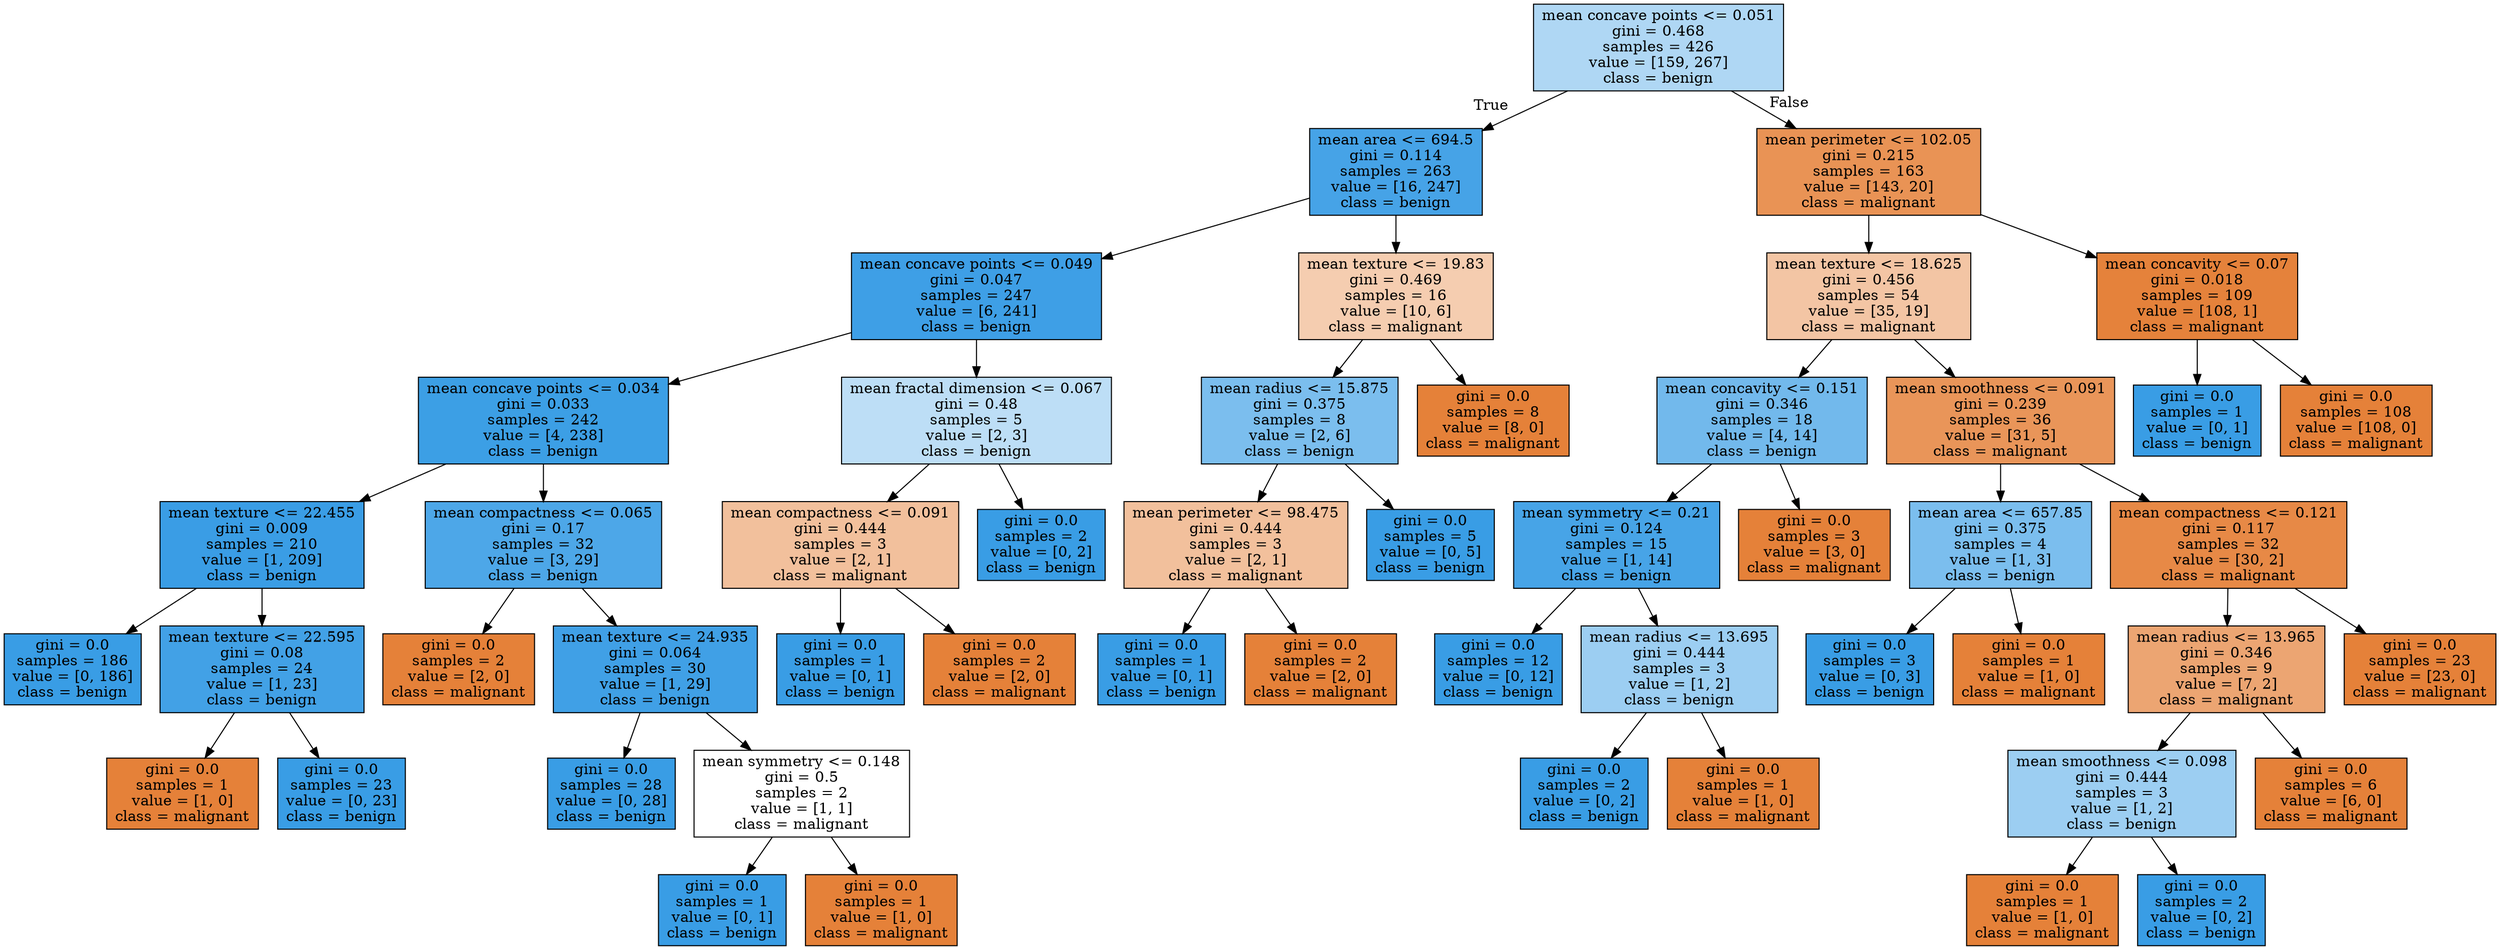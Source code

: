 digraph Tree {
node [shape=box, style="filled", color="black"] ;
0 [label="mean concave points <= 0.051\ngini = 0.468\nsamples = 426\nvalue = [159, 267]\nclass = benign", fillcolor="#afd7f4"] ;
1 [label="mean area <= 694.5\ngini = 0.114\nsamples = 263\nvalue = [16, 247]\nclass = benign", fillcolor="#46a3e7"] ;
0 -> 1 [labeldistance=2.5, labelangle=45, headlabel="True"] ;
2 [label="mean concave points <= 0.049\ngini = 0.047\nsamples = 247\nvalue = [6, 241]\nclass = benign", fillcolor="#3e9fe6"] ;
1 -> 2 ;
3 [label="mean concave points <= 0.034\ngini = 0.033\nsamples = 242\nvalue = [4, 238]\nclass = benign", fillcolor="#3c9fe5"] ;
2 -> 3 ;
4 [label="mean texture <= 22.455\ngini = 0.009\nsamples = 210\nvalue = [1, 209]\nclass = benign", fillcolor="#3a9de5"] ;
3 -> 4 ;
5 [label="gini = 0.0\nsamples = 186\nvalue = [0, 186]\nclass = benign", fillcolor="#399de5"] ;
4 -> 5 ;
6 [label="mean texture <= 22.595\ngini = 0.08\nsamples = 24\nvalue = [1, 23]\nclass = benign", fillcolor="#42a1e6"] ;
4 -> 6 ;
7 [label="gini = 0.0\nsamples = 1\nvalue = [1, 0]\nclass = malignant", fillcolor="#e58139"] ;
6 -> 7 ;
8 [label="gini = 0.0\nsamples = 23\nvalue = [0, 23]\nclass = benign", fillcolor="#399de5"] ;
6 -> 8 ;
9 [label="mean compactness <= 0.065\ngini = 0.17\nsamples = 32\nvalue = [3, 29]\nclass = benign", fillcolor="#4da7e8"] ;
3 -> 9 ;
10 [label="gini = 0.0\nsamples = 2\nvalue = [2, 0]\nclass = malignant", fillcolor="#e58139"] ;
9 -> 10 ;
11 [label="mean texture <= 24.935\ngini = 0.064\nsamples = 30\nvalue = [1, 29]\nclass = benign", fillcolor="#40a0e6"] ;
9 -> 11 ;
12 [label="gini = 0.0\nsamples = 28\nvalue = [0, 28]\nclass = benign", fillcolor="#399de5"] ;
11 -> 12 ;
13 [label="mean symmetry <= 0.148\ngini = 0.5\nsamples = 2\nvalue = [1, 1]\nclass = malignant", fillcolor="#ffffff"] ;
11 -> 13 ;
14 [label="gini = 0.0\nsamples = 1\nvalue = [0, 1]\nclass = benign", fillcolor="#399de5"] ;
13 -> 14 ;
15 [label="gini = 0.0\nsamples = 1\nvalue = [1, 0]\nclass = malignant", fillcolor="#e58139"] ;
13 -> 15 ;
16 [label="mean fractal dimension <= 0.067\ngini = 0.48\nsamples = 5\nvalue = [2, 3]\nclass = benign", fillcolor="#bddef6"] ;
2 -> 16 ;
17 [label="mean compactness <= 0.091\ngini = 0.444\nsamples = 3\nvalue = [2, 1]\nclass = malignant", fillcolor="#f2c09c"] ;
16 -> 17 ;
18 [label="gini = 0.0\nsamples = 1\nvalue = [0, 1]\nclass = benign", fillcolor="#399de5"] ;
17 -> 18 ;
19 [label="gini = 0.0\nsamples = 2\nvalue = [2, 0]\nclass = malignant", fillcolor="#e58139"] ;
17 -> 19 ;
20 [label="gini = 0.0\nsamples = 2\nvalue = [0, 2]\nclass = benign", fillcolor="#399de5"] ;
16 -> 20 ;
21 [label="mean texture <= 19.83\ngini = 0.469\nsamples = 16\nvalue = [10, 6]\nclass = malignant", fillcolor="#f5cdb0"] ;
1 -> 21 ;
22 [label="mean radius <= 15.875\ngini = 0.375\nsamples = 8\nvalue = [2, 6]\nclass = benign", fillcolor="#7bbeee"] ;
21 -> 22 ;
23 [label="mean perimeter <= 98.475\ngini = 0.444\nsamples = 3\nvalue = [2, 1]\nclass = malignant", fillcolor="#f2c09c"] ;
22 -> 23 ;
24 [label="gini = 0.0\nsamples = 1\nvalue = [0, 1]\nclass = benign", fillcolor="#399de5"] ;
23 -> 24 ;
25 [label="gini = 0.0\nsamples = 2\nvalue = [2, 0]\nclass = malignant", fillcolor="#e58139"] ;
23 -> 25 ;
26 [label="gini = 0.0\nsamples = 5\nvalue = [0, 5]\nclass = benign", fillcolor="#399de5"] ;
22 -> 26 ;
27 [label="gini = 0.0\nsamples = 8\nvalue = [8, 0]\nclass = malignant", fillcolor="#e58139"] ;
21 -> 27 ;
28 [label="mean perimeter <= 102.05\ngini = 0.215\nsamples = 163\nvalue = [143, 20]\nclass = malignant", fillcolor="#e99355"] ;
0 -> 28 [labeldistance=2.5, labelangle=-45, headlabel="False"] ;
29 [label="mean texture <= 18.625\ngini = 0.456\nsamples = 54\nvalue = [35, 19]\nclass = malignant", fillcolor="#f3c5a4"] ;
28 -> 29 ;
30 [label="mean concavity <= 0.151\ngini = 0.346\nsamples = 18\nvalue = [4, 14]\nclass = benign", fillcolor="#72b9ec"] ;
29 -> 30 ;
31 [label="mean symmetry <= 0.21\ngini = 0.124\nsamples = 15\nvalue = [1, 14]\nclass = benign", fillcolor="#47a4e7"] ;
30 -> 31 ;
32 [label="gini = 0.0\nsamples = 12\nvalue = [0, 12]\nclass = benign", fillcolor="#399de5"] ;
31 -> 32 ;
33 [label="mean radius <= 13.695\ngini = 0.444\nsamples = 3\nvalue = [1, 2]\nclass = benign", fillcolor="#9ccef2"] ;
31 -> 33 ;
34 [label="gini = 0.0\nsamples = 2\nvalue = [0, 2]\nclass = benign", fillcolor="#399de5"] ;
33 -> 34 ;
35 [label="gini = 0.0\nsamples = 1\nvalue = [1, 0]\nclass = malignant", fillcolor="#e58139"] ;
33 -> 35 ;
36 [label="gini = 0.0\nsamples = 3\nvalue = [3, 0]\nclass = malignant", fillcolor="#e58139"] ;
30 -> 36 ;
37 [label="mean smoothness <= 0.091\ngini = 0.239\nsamples = 36\nvalue = [31, 5]\nclass = malignant", fillcolor="#e99559"] ;
29 -> 37 ;
38 [label="mean area <= 657.85\ngini = 0.375\nsamples = 4\nvalue = [1, 3]\nclass = benign", fillcolor="#7bbeee"] ;
37 -> 38 ;
39 [label="gini = 0.0\nsamples = 3\nvalue = [0, 3]\nclass = benign", fillcolor="#399de5"] ;
38 -> 39 ;
40 [label="gini = 0.0\nsamples = 1\nvalue = [1, 0]\nclass = malignant", fillcolor="#e58139"] ;
38 -> 40 ;
41 [label="mean compactness <= 0.121\ngini = 0.117\nsamples = 32\nvalue = [30, 2]\nclass = malignant", fillcolor="#e78946"] ;
37 -> 41 ;
42 [label="mean radius <= 13.965\ngini = 0.346\nsamples = 9\nvalue = [7, 2]\nclass = malignant", fillcolor="#eca572"] ;
41 -> 42 ;
43 [label="mean smoothness <= 0.098\ngini = 0.444\nsamples = 3\nvalue = [1, 2]\nclass = benign", fillcolor="#9ccef2"] ;
42 -> 43 ;
44 [label="gini = 0.0\nsamples = 1\nvalue = [1, 0]\nclass = malignant", fillcolor="#e58139"] ;
43 -> 44 ;
45 [label="gini = 0.0\nsamples = 2\nvalue = [0, 2]\nclass = benign", fillcolor="#399de5"] ;
43 -> 45 ;
46 [label="gini = 0.0\nsamples = 6\nvalue = [6, 0]\nclass = malignant", fillcolor="#e58139"] ;
42 -> 46 ;
47 [label="gini = 0.0\nsamples = 23\nvalue = [23, 0]\nclass = malignant", fillcolor="#e58139"] ;
41 -> 47 ;
48 [label="mean concavity <= 0.07\ngini = 0.018\nsamples = 109\nvalue = [108, 1]\nclass = malignant", fillcolor="#e5823b"] ;
28 -> 48 ;
49 [label="gini = 0.0\nsamples = 1\nvalue = [0, 1]\nclass = benign", fillcolor="#399de5"] ;
48 -> 49 ;
50 [label="gini = 0.0\nsamples = 108\nvalue = [108, 0]\nclass = malignant", fillcolor="#e58139"] ;
48 -> 50 ;
}